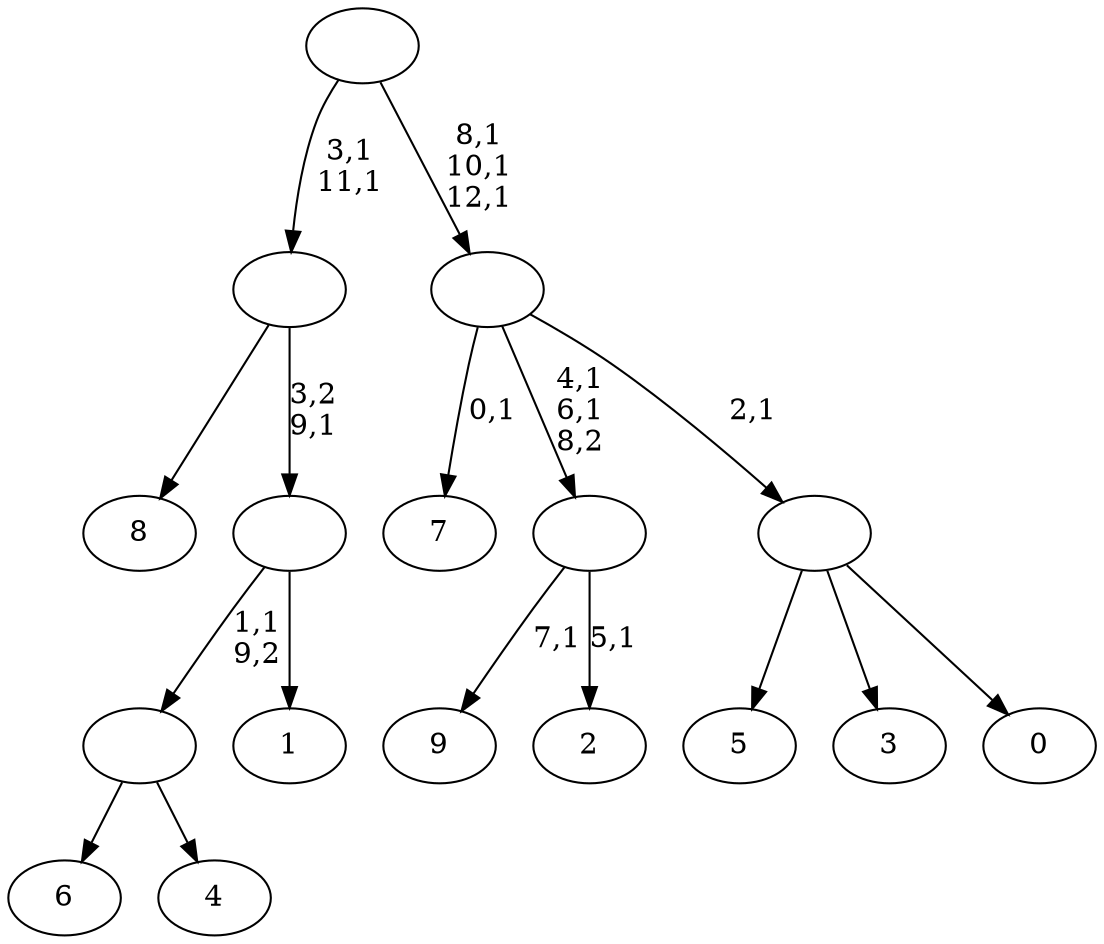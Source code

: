 digraph T {
	23 [label="9"]
	21 [label="8"]
	20 [label="7"]
	18 [label="6"]
	17 [label="5"]
	16 [label="4"]
	15 [label=""]
	14 [label="3"]
	13 [label="2"]
	11 [label=""]
	9 [label="1"]
	8 [label=""]
	7 [label=""]
	5 [label="0"]
	4 [label=""]
	3 [label=""]
	0 [label=""]
	15 -> 18 [label=""]
	15 -> 16 [label=""]
	11 -> 13 [label="5,1"]
	11 -> 23 [label="7,1"]
	8 -> 15 [label="1,1\n9,2"]
	8 -> 9 [label=""]
	7 -> 21 [label=""]
	7 -> 8 [label="3,2\n9,1"]
	4 -> 17 [label=""]
	4 -> 14 [label=""]
	4 -> 5 [label=""]
	3 -> 11 [label="4,1\n6,1\n8,2"]
	3 -> 20 [label="0,1"]
	3 -> 4 [label="2,1"]
	0 -> 3 [label="8,1\n10,1\n12,1"]
	0 -> 7 [label="3,1\n11,1"]
}
